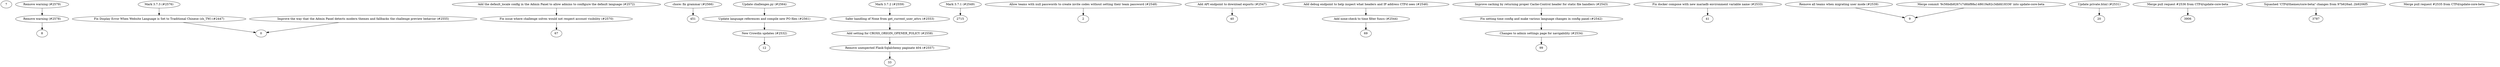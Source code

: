 digraph G {
7bda58f8e3e4be2af18eb7dc6d36eb053ebc9b7c [label="Remove warning (#2579)"];
b3261e966c295711fa0fca3e96cc54487c0cfe0d [label="Remove warning (#2578)"];
7bda58f8e3e4be2af18eb7dc6d36eb053ebc9b7c -> b3261e966c295711fa0fca3e96cc54487c0cfe0d;
8ef0cdd916eab4226956d9d2d70adeccdc89f441 [label="Mark 3.7.3 (#2576)"];
b3261e966c295711fa0fca3e96cc54487c0cfe0d -> 8ef0cdd916eab4226956d9d2d70adeccdc89f441;
bbe1fce4f27a290056614241d74d821625aef602 [label="Fix Display Error When Website Language is Set to Traditional Chinese (zh_TW) (#2447)"];
8ef0cdd916eab4226956d9d2d70adeccdc89f441 -> bbe1fce4f27a290056614241d74d821625aef602;
0e2f83d337b8ad7ba8de26d04551b38de7929050 [label="Add the default_locale config in the Admin Panel to allow admins to configure the default language (#2572)"];
bbe1fce4f27a290056614241d74d821625aef602 -> 0e2f83d337b8ad7ba8de26d04551b38de7929050;
e9660d877eea520d6c70157b37eab2cde2fbd1f1 [label="Fix issue where challenge solves would not respect account visibility (#2570)"];
0e2f83d337b8ad7ba8de26d04551b38de7929050 -> e9660d877eea520d6c70157b37eab2cde2fbd1f1;
67a320f1846f49996e9698f029e4d91f422b5673 [label="chore: fix grammar (#2566)"];
e9660d877eea520d6c70157b37eab2cde2fbd1f1 -> 67a320f1846f49996e9698f029e4d91f422b5673;
451a83a170c86f89276b66061c4f98bed5ec01e9 [label="Update challenges.py (#2564)"];
67a320f1846f49996e9698f029e4d91f422b5673 -> 451a83a170c86f89276b66061c4f98bed5ec01e9;
c912b846ea94ccd856100d12d13d8139bdac45da [label="Update language references and compile new PO files (#2561)"];
451a83a170c86f89276b66061c4f98bed5ec01e9 -> c912b846ea94ccd856100d12d13d8139bdac45da;
b627cc9cc46795fbe52ad648c386bed36a853a27 [label="New Crowdin updates (#2532)"];
c912b846ea94ccd856100d12d13d8139bdac45da -> b627cc9cc46795fbe52ad648c386bed36a853a27;
12fb5631cddfd3fa008242d98db2cc8722361596 [label="Mark 3.7.2 (#2559)"];
b627cc9cc46795fbe52ad648c386bed36a853a27 -> 12fb5631cddfd3fa008242d98db2cc8722361596;
d95e2a789b75ecc507514adc98101e62bf80f568 [label="Safer handling of None from get_current_user_attrs (#2553)"];
12fb5631cddfd3fa008242d98db2cc8722361596 -> d95e2a789b75ecc507514adc98101e62bf80f568;
c6a8ce06bb9d0eed38ecc28dfe0a4380b5305a07 [label="Add setting for CROSS_ORIGIN_OPENER_POLICY (#2558)"];
d95e2a789b75ecc507514adc98101e62bf80f568 -> c6a8ce06bb9d0eed38ecc28dfe0a4380b5305a07;
c8df40067ce6288b6b5e74c02dcf2fddd4265847 [label="Remove unexpected Flask-Sqlalchemy paginate 404 (#2557)"];
c6a8ce06bb9d0eed38ecc28dfe0a4380b5305a07 -> c8df40067ce6288b6b5e74c02dcf2fddd4265847;
33feea4bc1f7d23982008c68201f452ccda8f3c8 [label="Improve the way that the Admin Panel detects modern themes and fallbacks the challenge preview behavior (#2555)"];
c8df40067ce6288b6b5e74c02dcf2fddd4265847 -> 33feea4bc1f7d23982008c68201f452ccda8f3c8;
0f2a253973c85a880a436d8660ca2c55cbea4922 [label="Mark 3.7.1 (#2549)"];
33feea4bc1f7d23982008c68201f452ccda8f3c8 -> 0f2a253973c85a880a436d8660ca2c55cbea4922;
2715b48e7a8b8770eaf7b7d8f46c9cb895a385b0 [label="Allow teams with null passwords to create invite codes without setting their team password (#2548)"];
0f2a253973c85a880a436d8660ca2c55cbea4922 -> 2715b48e7a8b8770eaf7b7d8f46c9cb895a385b0;
2cf0aeca5b13e20f6b94840e059d01201640ace6 [label="Add API endpoint to download exports (#2547)"];
2715b48e7a8b8770eaf7b7d8f46c9cb895a385b0 -> 2cf0aeca5b13e20f6b94840e059d01201640ace6;
40b88138cf035dcfa3412ae367ed1fea117668b7 [label="Add debug endpoint to help inspect what headers and IP address CTFd sees (#2546)"];
2cf0aeca5b13e20f6b94840e059d01201640ace6 -> 40b88138cf035dcfa3412ae367ed1fea117668b7;
eaaf5aecc67cbbfc7f51f08afd94a01f3d13f89b [label="Add none-check to time filter funcs (#2544)"];
40b88138cf035dcfa3412ae367ed1fea117668b7 -> eaaf5aecc67cbbfc7f51f08afd94a01f3d13f89b;
69dc0a799ace1596d5a5f079db92684907b63882 [label="Improve caching by returning proper Cache-Control header for static file handlers (#2543)"];
eaaf5aecc67cbbfc7f51f08afd94a01f3d13f89b -> 69dc0a799ace1596d5a5f079db92684907b63882;
ea6aa3fbb3bbf27e1dc1d93f5cf45bacf50a13da [label="Fix setting time config and make various language changes in config panel (#2542)"];
69dc0a799ace1596d5a5f079db92684907b63882 -> ea6aa3fbb3bbf27e1dc1d93f5cf45bacf50a13da;
c1f657edbebdb5788eb33ba6317d7e97df2774d3 [label="Changes to admin settings page for navigability (#2534)"];
ea6aa3fbb3bbf27e1dc1d93f5cf45bacf50a13da -> c1f657edbebdb5788eb33ba6317d7e97df2774d3;
99a541a2aa8716841b24caae7b856b71c995a3b5 [label="Fix docker compose with new mariadb environment variable name (#2533)"];
c1f657edbebdb5788eb33ba6317d7e97df2774d3 -> 99a541a2aa8716841b24caae7b856b71c995a3b5;
41bf92548bcfab38957f14e5f8419055aa843b31 [label="Remove all teams when migrating user mode (#2539)"];
99a541a2aa8716841b24caae7b856b71c995a3b5 -> 41bf92548bcfab38957f14e5f8419055aa843b31;
9b14c27e02b4deb122f04b19dff331b79c80b342 [label="Update private.html (#2531)"];
41bf92548bcfab38957f14e5f8419055aa843b31 -> 9b14c27e02b4deb122f04b19dff331b79c80b342;
20ffdb8f62fed8fbafea50bdaf930765679332f3 [label="Merge pull request #2536 from CTFd/update-core-beta"];
9b14c27e02b4deb122f04b19dff331b79c80b342 -> 20ffdb8f62fed8fbafea50bdaf930765679332f3;
3906eea7656cd3e4dbdb1728e32ca6c71f15b1b9 [label="Merge commit '9c56bdb8267c7d6bf88a148619a92c3dbfd18336' into update-core-beta"];
20ffdb8f62fed8fbafea50bdaf930765679332f3 -> 3906eea7656cd3e4dbdb1728e32ca6c71f15b1b9;
9c56bdb8267c7d6bf88a148619a92c3dbfd18336 [label="Squashed 'CTFd/themes/core-beta/' changes from 97b626ad..2b9206f5"];
3906eea7656cd3e4dbdb1728e32ca6c71f15b1b9 -> 9c56bdb8267c7d6bf88a148619a92c3dbfd18336;
3787bc6e7e1c9d5ec273b079a520e1db92bc98a2 [label="Merge pull request #2535 from CTFd/update-core-beta"];
9c56bdb8267c7d6bf88a148619a92c3dbfd18336 -> 3787bc6e7e1c9d5ec273b079a520e1db92bc98a2;
}
